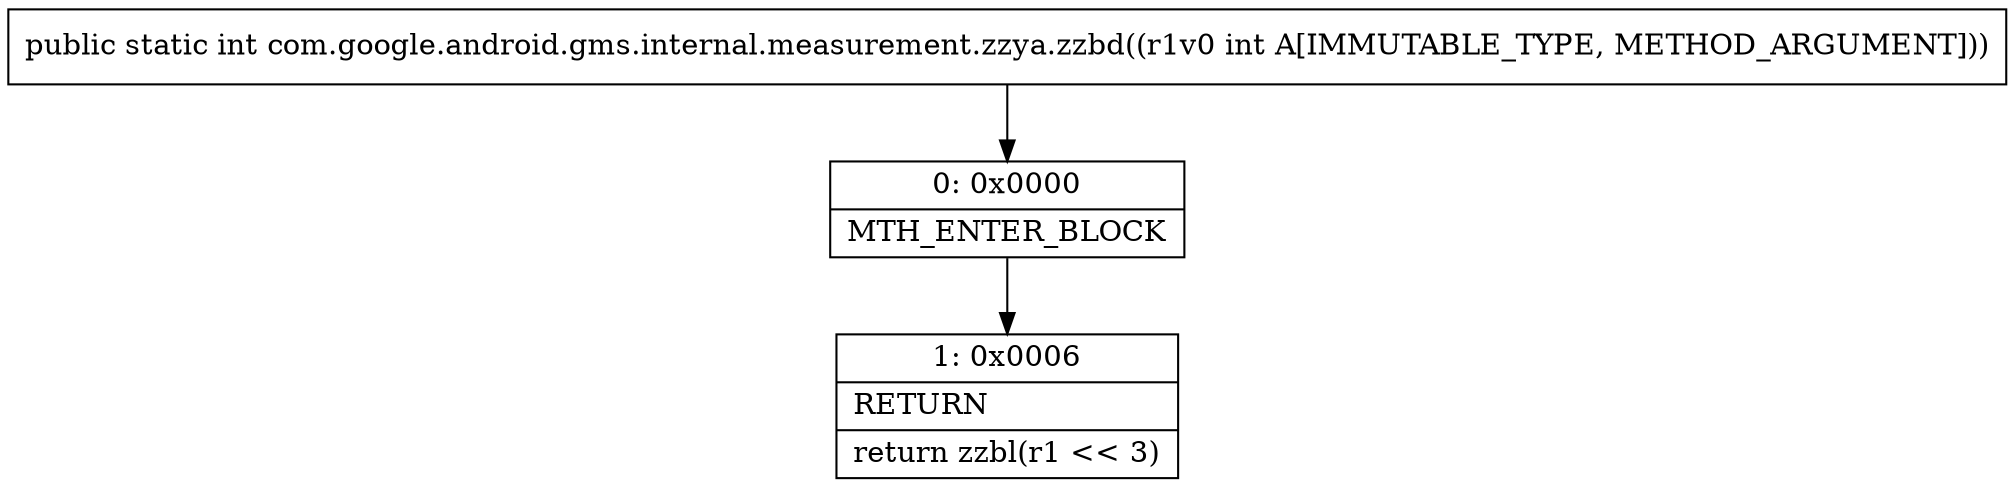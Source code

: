digraph "CFG forcom.google.android.gms.internal.measurement.zzya.zzbd(I)I" {
Node_0 [shape=record,label="{0\:\ 0x0000|MTH_ENTER_BLOCK\l}"];
Node_1 [shape=record,label="{1\:\ 0x0006|RETURN\l|return zzbl(r1 \<\< 3)\l}"];
MethodNode[shape=record,label="{public static int com.google.android.gms.internal.measurement.zzya.zzbd((r1v0 int A[IMMUTABLE_TYPE, METHOD_ARGUMENT])) }"];
MethodNode -> Node_0;
Node_0 -> Node_1;
}

